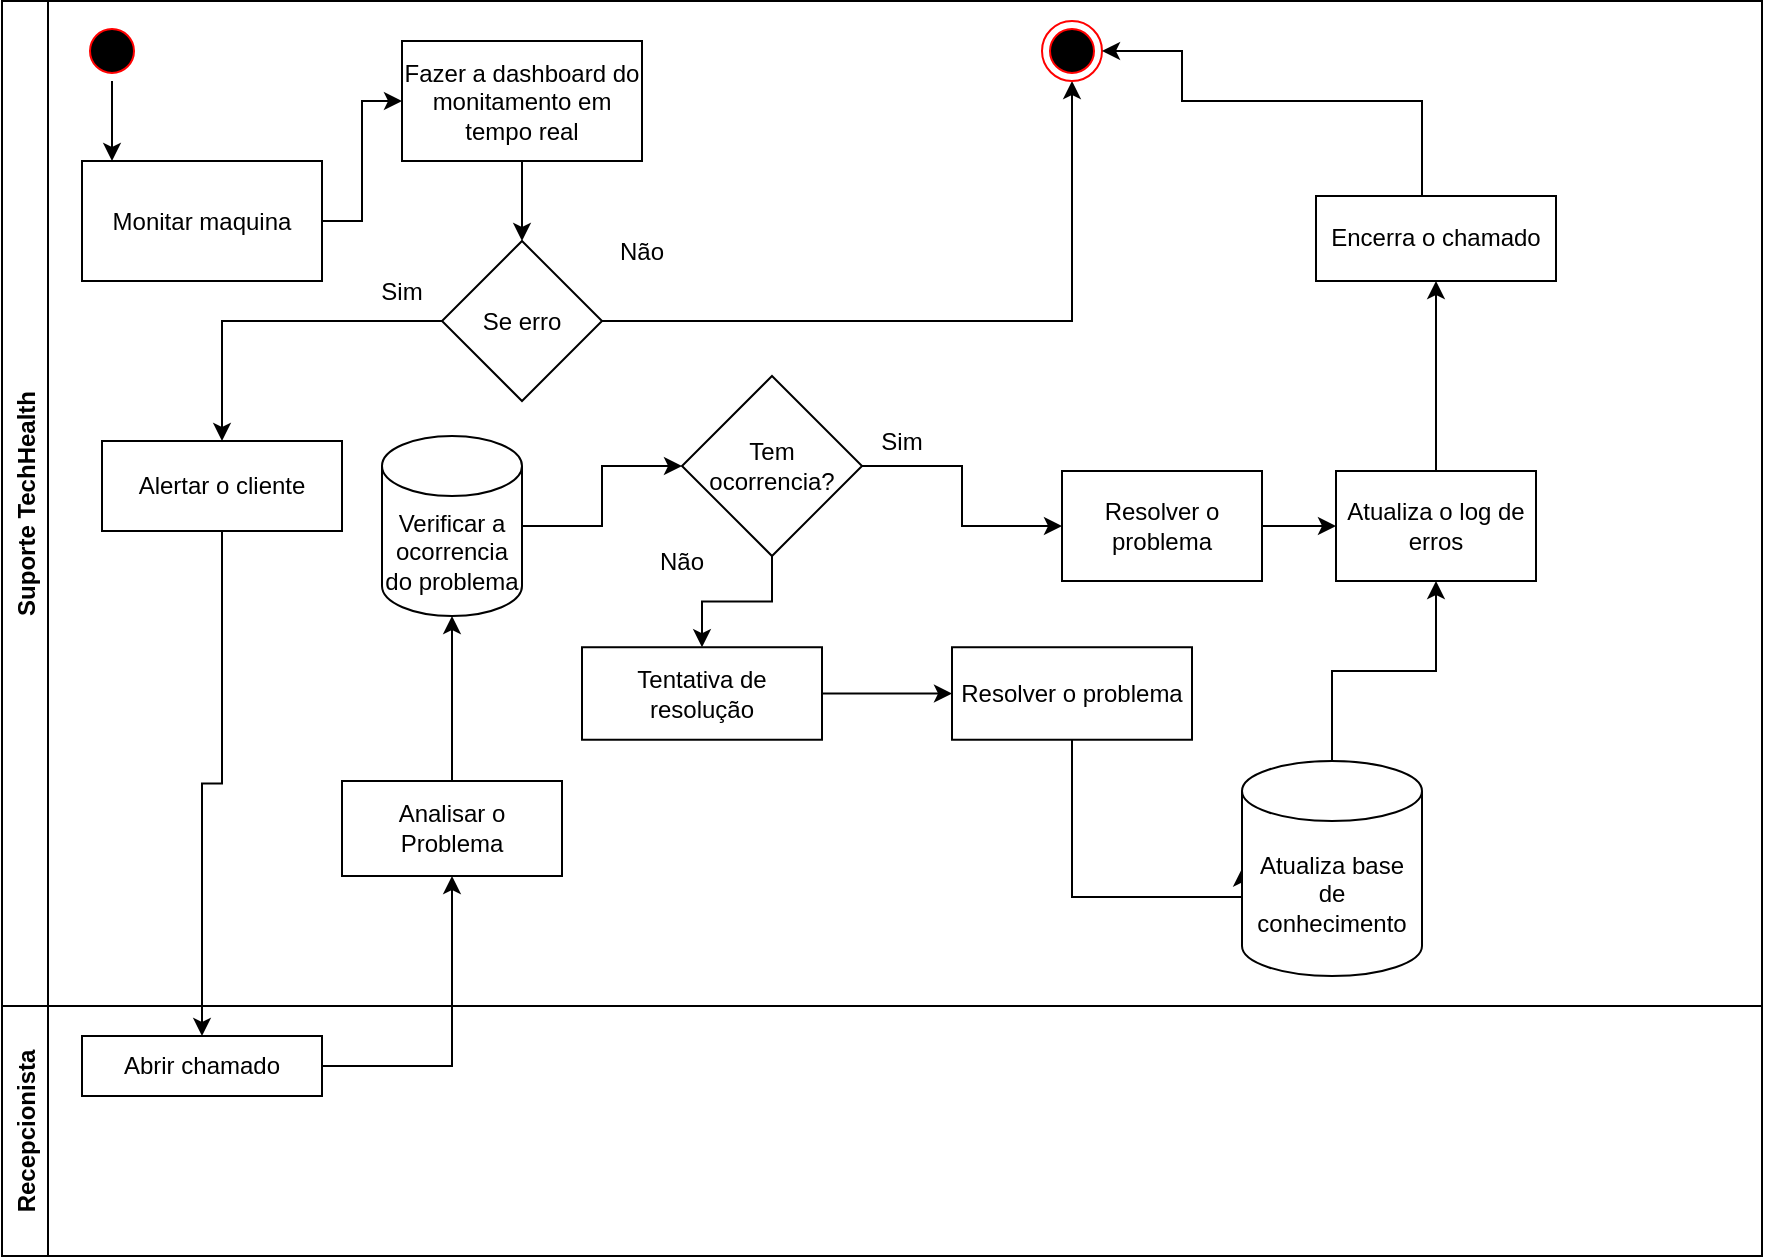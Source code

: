<mxfile version="20.3.6" type="device"><diagram id="dCU_ZSn_4GbbDFVKw07G" name="Página-1"><mxGraphModel dx="1209" dy="1830" grid="1" gridSize="10" guides="1" tooltips="1" connect="1" arrows="1" fold="1" page="1" pageScale="1" pageWidth="827" pageHeight="1169" math="0" shadow="0"><root><mxCell id="0"/><mxCell id="1" parent="0"/><mxCell id="-OxYmwppGql_T1L19LB8-3" value="Suporte TechHealth" style="swimlane;horizontal=0;" vertex="1" parent="1"><mxGeometry x="160" y="-167.5" width="880" height="502.495" as="geometry"/></mxCell><mxCell id="-OxYmwppGql_T1L19LB8-8" value="" style="edgeStyle=orthogonalEdgeStyle;rounded=0;orthogonalLoop=1;jettySize=auto;html=1;" edge="1" parent="-OxYmwppGql_T1L19LB8-3" source="-OxYmwppGql_T1L19LB8-5" target="-OxYmwppGql_T1L19LB8-7"><mxGeometry relative="1" as="geometry"><Array as="points"><mxPoint x="55" y="80"/><mxPoint x="55" y="80"/></Array></mxGeometry></mxCell><mxCell id="-OxYmwppGql_T1L19LB8-5" value="" style="ellipse;html=1;shape=startState;fillColor=#000000;strokeColor=#ff0000;" vertex="1" parent="-OxYmwppGql_T1L19LB8-3"><mxGeometry x="40" y="10" width="30" height="30" as="geometry"/></mxCell><mxCell id="-OxYmwppGql_T1L19LB8-10" value="" style="edgeStyle=orthogonalEdgeStyle;rounded=0;orthogonalLoop=1;jettySize=auto;html=1;" edge="1" parent="-OxYmwppGql_T1L19LB8-3" source="-OxYmwppGql_T1L19LB8-7" target="-OxYmwppGql_T1L19LB8-9"><mxGeometry relative="1" as="geometry"/></mxCell><mxCell id="-OxYmwppGql_T1L19LB8-7" value="Monitar maquina" style="whiteSpace=wrap;html=1;" vertex="1" parent="-OxYmwppGql_T1L19LB8-3"><mxGeometry x="40" y="80" width="120" height="60" as="geometry"/></mxCell><mxCell id="-OxYmwppGql_T1L19LB8-12" value="" style="edgeStyle=orthogonalEdgeStyle;rounded=0;orthogonalLoop=1;jettySize=auto;html=1;" edge="1" parent="-OxYmwppGql_T1L19LB8-3" source="-OxYmwppGql_T1L19LB8-9" target="-OxYmwppGql_T1L19LB8-11"><mxGeometry relative="1" as="geometry"/></mxCell><mxCell id="-OxYmwppGql_T1L19LB8-9" value="Fazer a dashboard do monitamento em tempo real" style="whiteSpace=wrap;html=1;" vertex="1" parent="-OxYmwppGql_T1L19LB8-3"><mxGeometry x="200" y="20" width="120" height="60" as="geometry"/></mxCell><mxCell id="-OxYmwppGql_T1L19LB8-47" value="" style="edgeStyle=orthogonalEdgeStyle;rounded=0;orthogonalLoop=1;jettySize=auto;html=1;entryX=0.5;entryY=1;entryDx=0;entryDy=0;" edge="1" parent="-OxYmwppGql_T1L19LB8-3" source="-OxYmwppGql_T1L19LB8-11" target="-OxYmwppGql_T1L19LB8-24"><mxGeometry relative="1" as="geometry"><mxPoint x="700" y="160" as="targetPoint"/></mxGeometry></mxCell><mxCell id="-OxYmwppGql_T1L19LB8-11" value="Se erro" style="rhombus;whiteSpace=wrap;html=1;" vertex="1" parent="-OxYmwppGql_T1L19LB8-3"><mxGeometry x="220" y="120" width="80" height="80" as="geometry"/></mxCell><mxCell id="-OxYmwppGql_T1L19LB8-15" value="Sim" style="text;html=1;strokeColor=none;fillColor=none;align=center;verticalAlign=middle;whiteSpace=wrap;rounded=0;" vertex="1" parent="-OxYmwppGql_T1L19LB8-3"><mxGeometry x="170" y="130" width="60" height="30" as="geometry"/></mxCell><mxCell id="-OxYmwppGql_T1L19LB8-17" value="Alertar o cliente" style="whiteSpace=wrap;html=1;" vertex="1" parent="-OxYmwppGql_T1L19LB8-3"><mxGeometry x="50" y="220" width="120" height="45" as="geometry"/></mxCell><mxCell id="-OxYmwppGql_T1L19LB8-18" value="" style="edgeStyle=orthogonalEdgeStyle;rounded=0;orthogonalLoop=1;jettySize=auto;html=1;" edge="1" parent="-OxYmwppGql_T1L19LB8-3" source="-OxYmwppGql_T1L19LB8-11" target="-OxYmwppGql_T1L19LB8-17"><mxGeometry relative="1" as="geometry"/></mxCell><mxCell id="-OxYmwppGql_T1L19LB8-24" value="" style="ellipse;html=1;shape=endState;fillColor=#000000;strokeColor=#ff0000;" vertex="1" parent="-OxYmwppGql_T1L19LB8-3"><mxGeometry x="520" y="10" width="30" height="30" as="geometry"/></mxCell><mxCell id="-OxYmwppGql_T1L19LB8-27" value="Não" style="text;html=1;strokeColor=none;fillColor=none;align=center;verticalAlign=middle;whiteSpace=wrap;rounded=0;" vertex="1" parent="-OxYmwppGql_T1L19LB8-3"><mxGeometry x="290" y="110" width="60" height="30" as="geometry"/></mxCell><mxCell id="-OxYmwppGql_T1L19LB8-38" value="" style="edgeStyle=orthogonalEdgeStyle;rounded=0;orthogonalLoop=1;jettySize=auto;html=1;" edge="1" parent="-OxYmwppGql_T1L19LB8-3" source="-OxYmwppGql_T1L19LB8-28" target="-OxYmwppGql_T1L19LB8-36"><mxGeometry relative="1" as="geometry"/></mxCell><mxCell id="-OxYmwppGql_T1L19LB8-28" value="Analisar o Problema" style="whiteSpace=wrap;html=1;" vertex="1" parent="-OxYmwppGql_T1L19LB8-3"><mxGeometry x="170" y="390" width="110" height="47.5" as="geometry"/></mxCell><mxCell id="-OxYmwppGql_T1L19LB8-41" value="" style="edgeStyle=orthogonalEdgeStyle;rounded=0;orthogonalLoop=1;jettySize=auto;html=1;" edge="1" parent="-OxYmwppGql_T1L19LB8-3" source="-OxYmwppGql_T1L19LB8-34" target="-OxYmwppGql_T1L19LB8-40"><mxGeometry relative="1" as="geometry"/></mxCell><mxCell id="-OxYmwppGql_T1L19LB8-53" value="" style="edgeStyle=orthogonalEdgeStyle;rounded=0;orthogonalLoop=1;jettySize=auto;html=1;" edge="1" parent="-OxYmwppGql_T1L19LB8-3" source="-OxYmwppGql_T1L19LB8-34" target="-OxYmwppGql_T1L19LB8-52"><mxGeometry relative="1" as="geometry"/></mxCell><mxCell id="-OxYmwppGql_T1L19LB8-34" value="Tem ocorrencia?" style="rhombus;whiteSpace=wrap;html=1;" vertex="1" parent="-OxYmwppGql_T1L19LB8-3"><mxGeometry x="340" y="187.5" width="90" height="90" as="geometry"/></mxCell><mxCell id="-OxYmwppGql_T1L19LB8-39" value="" style="edgeStyle=orthogonalEdgeStyle;rounded=0;orthogonalLoop=1;jettySize=auto;html=1;" edge="1" parent="-OxYmwppGql_T1L19LB8-3" source="-OxYmwppGql_T1L19LB8-36" target="-OxYmwppGql_T1L19LB8-34"><mxGeometry relative="1" as="geometry"/></mxCell><mxCell id="-OxYmwppGql_T1L19LB8-36" value="Verificar a ocorrencia do problema" style="shape=cylinder3;whiteSpace=wrap;html=1;boundedLbl=1;backgroundOutline=1;size=15;" vertex="1" parent="-OxYmwppGql_T1L19LB8-3"><mxGeometry x="190" y="217.5" width="70" height="90" as="geometry"/></mxCell><mxCell id="-OxYmwppGql_T1L19LB8-45" value="" style="edgeStyle=orthogonalEdgeStyle;rounded=0;orthogonalLoop=1;jettySize=auto;html=1;" edge="1" parent="-OxYmwppGql_T1L19LB8-3" source="-OxYmwppGql_T1L19LB8-40" target="-OxYmwppGql_T1L19LB8-44"><mxGeometry relative="1" as="geometry"/></mxCell><mxCell id="-OxYmwppGql_T1L19LB8-40" value="Resolver o problema" style="whiteSpace=wrap;html=1;" vertex="1" parent="-OxYmwppGql_T1L19LB8-3"><mxGeometry x="530" y="235" width="100" height="55" as="geometry"/></mxCell><mxCell id="-OxYmwppGql_T1L19LB8-49" value="" style="edgeStyle=orthogonalEdgeStyle;rounded=0;orthogonalLoop=1;jettySize=auto;html=1;" edge="1" parent="-OxYmwppGql_T1L19LB8-3" source="-OxYmwppGql_T1L19LB8-44" target="-OxYmwppGql_T1L19LB8-48"><mxGeometry relative="1" as="geometry"/></mxCell><mxCell id="-OxYmwppGql_T1L19LB8-44" value="Atualiza o log de erros" style="whiteSpace=wrap;html=1;" vertex="1" parent="-OxYmwppGql_T1L19LB8-3"><mxGeometry x="667" y="235" width="100" height="55" as="geometry"/></mxCell><mxCell id="-OxYmwppGql_T1L19LB8-51" value="" style="edgeStyle=orthogonalEdgeStyle;rounded=0;orthogonalLoop=1;jettySize=auto;html=1;entryX=1;entryY=0.5;entryDx=0;entryDy=0;" edge="1" parent="-OxYmwppGql_T1L19LB8-3" source="-OxYmwppGql_T1L19LB8-48" target="-OxYmwppGql_T1L19LB8-24"><mxGeometry relative="1" as="geometry"><mxPoint x="590" y="40" as="targetPoint"/><Array as="points"><mxPoint x="710" y="50"/><mxPoint x="590" y="50"/><mxPoint x="590" y="25"/></Array></mxGeometry></mxCell><mxCell id="-OxYmwppGql_T1L19LB8-48" value="Encerra o chamado" style="whiteSpace=wrap;html=1;" vertex="1" parent="-OxYmwppGql_T1L19LB8-3"><mxGeometry x="657" y="97.5" width="120" height="42.5" as="geometry"/></mxCell><mxCell id="-OxYmwppGql_T1L19LB8-55" value="" style="edgeStyle=orthogonalEdgeStyle;rounded=0;orthogonalLoop=1;jettySize=auto;html=1;" edge="1" parent="-OxYmwppGql_T1L19LB8-3" source="-OxYmwppGql_T1L19LB8-52" target="-OxYmwppGql_T1L19LB8-54"><mxGeometry relative="1" as="geometry"/></mxCell><mxCell id="-OxYmwppGql_T1L19LB8-52" value="Tentativa de resolução" style="whiteSpace=wrap;html=1;" vertex="1" parent="-OxYmwppGql_T1L19LB8-3"><mxGeometry x="290" y="323.12" width="120" height="46.25" as="geometry"/></mxCell><mxCell id="-OxYmwppGql_T1L19LB8-62" value="" style="edgeStyle=orthogonalEdgeStyle;rounded=0;orthogonalLoop=1;jettySize=auto;html=1;entryX=0;entryY=0.5;entryDx=0;entryDy=0;entryPerimeter=0;" edge="1" parent="-OxYmwppGql_T1L19LB8-3" source="-OxYmwppGql_T1L19LB8-54" target="-OxYmwppGql_T1L19LB8-58"><mxGeometry relative="1" as="geometry"><mxPoint x="535" y="442.495" as="targetPoint"/><Array as="points"><mxPoint x="535" y="448"/><mxPoint x="620" y="448"/></Array></mxGeometry></mxCell><mxCell id="-OxYmwppGql_T1L19LB8-54" value="Resolver o problema" style="whiteSpace=wrap;html=1;" vertex="1" parent="-OxYmwppGql_T1L19LB8-3"><mxGeometry x="475" y="323.12" width="120" height="46.25" as="geometry"/></mxCell><mxCell id="-OxYmwppGql_T1L19LB8-63" value="" style="edgeStyle=orthogonalEdgeStyle;rounded=0;orthogonalLoop=1;jettySize=auto;html=1;" edge="1" parent="-OxYmwppGql_T1L19LB8-3" source="-OxYmwppGql_T1L19LB8-58" target="-OxYmwppGql_T1L19LB8-44"><mxGeometry relative="1" as="geometry"/></mxCell><mxCell id="-OxYmwppGql_T1L19LB8-58" value="Atualiza base de conhecimento" style="shape=cylinder3;whiteSpace=wrap;html=1;boundedLbl=1;backgroundOutline=1;size=15;" vertex="1" parent="-OxYmwppGql_T1L19LB8-3"><mxGeometry x="620" y="380" width="90" height="107.5" as="geometry"/></mxCell><mxCell id="-OxYmwppGql_T1L19LB8-64" value="Sim" style="text;html=1;strokeColor=none;fillColor=none;align=center;verticalAlign=middle;whiteSpace=wrap;rounded=0;" vertex="1" parent="-OxYmwppGql_T1L19LB8-3"><mxGeometry x="420" y="205" width="60" height="30" as="geometry"/></mxCell><mxCell id="-OxYmwppGql_T1L19LB8-65" value="Não" style="text;html=1;strokeColor=none;fillColor=none;align=center;verticalAlign=middle;whiteSpace=wrap;rounded=0;" vertex="1" parent="-OxYmwppGql_T1L19LB8-3"><mxGeometry x="310" y="265" width="60" height="30" as="geometry"/></mxCell><mxCell id="-OxYmwppGql_T1L19LB8-4" value="Recepcionista" style="swimlane;horizontal=0;" vertex="1" parent="1"><mxGeometry x="160" y="335" width="880" height="125" as="geometry"/></mxCell><mxCell id="-OxYmwppGql_T1L19LB8-19" value="Abrir chamado" style="whiteSpace=wrap;html=1;" vertex="1" parent="-OxYmwppGql_T1L19LB8-4"><mxGeometry x="40" y="15" width="120" height="30" as="geometry"/></mxCell><mxCell id="-OxYmwppGql_T1L19LB8-20" value="" style="edgeStyle=orthogonalEdgeStyle;rounded=0;orthogonalLoop=1;jettySize=auto;html=1;" edge="1" parent="1" source="-OxYmwppGql_T1L19LB8-17" target="-OxYmwppGql_T1L19LB8-19"><mxGeometry relative="1" as="geometry"/></mxCell><mxCell id="-OxYmwppGql_T1L19LB8-29" value="" style="edgeStyle=orthogonalEdgeStyle;rounded=0;orthogonalLoop=1;jettySize=auto;html=1;" edge="1" parent="1" source="-OxYmwppGql_T1L19LB8-19" target="-OxYmwppGql_T1L19LB8-28"><mxGeometry relative="1" as="geometry"/></mxCell></root></mxGraphModel></diagram></mxfile>